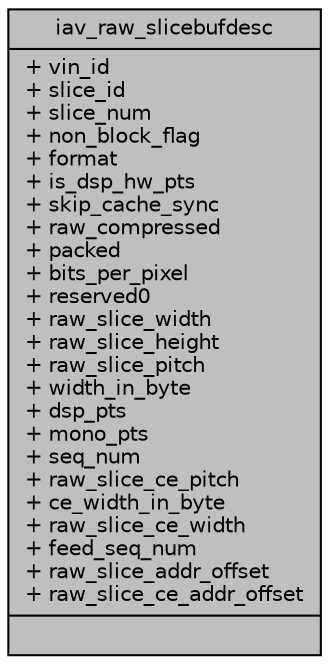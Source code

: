 digraph "iav_raw_slicebufdesc"
{
 // INTERACTIVE_SVG=YES
 // LATEX_PDF_SIZE
  bgcolor="transparent";
  edge [fontname="Helvetica",fontsize="10",labelfontname="Helvetica",labelfontsize="10"];
  node [fontname="Helvetica",fontsize="10",shape=record];
  Node1 [label="{iav_raw_slicebufdesc\n|+ vin_id\l+ slice_id\l+ slice_num\l+ non_block_flag\l+ format\l+ is_dsp_hw_pts\l+ skip_cache_sync\l+ raw_compressed\l+ packed\l+ bits_per_pixel\l+ reserved0\l+ raw_slice_width\l+ raw_slice_height\l+ raw_slice_pitch\l+ width_in_byte\l+ dsp_pts\l+ mono_pts\l+ seq_num\l+ raw_slice_ce_pitch\l+ ce_width_in_byte\l+ raw_slice_ce_width\l+ feed_seq_num\l+ raw_slice_addr_offset\l+ raw_slice_ce_addr_offset\l|}",height=0.2,width=0.4,color="black", fillcolor="grey75", style="filled", fontcolor="black",tooltip=" "];
}
